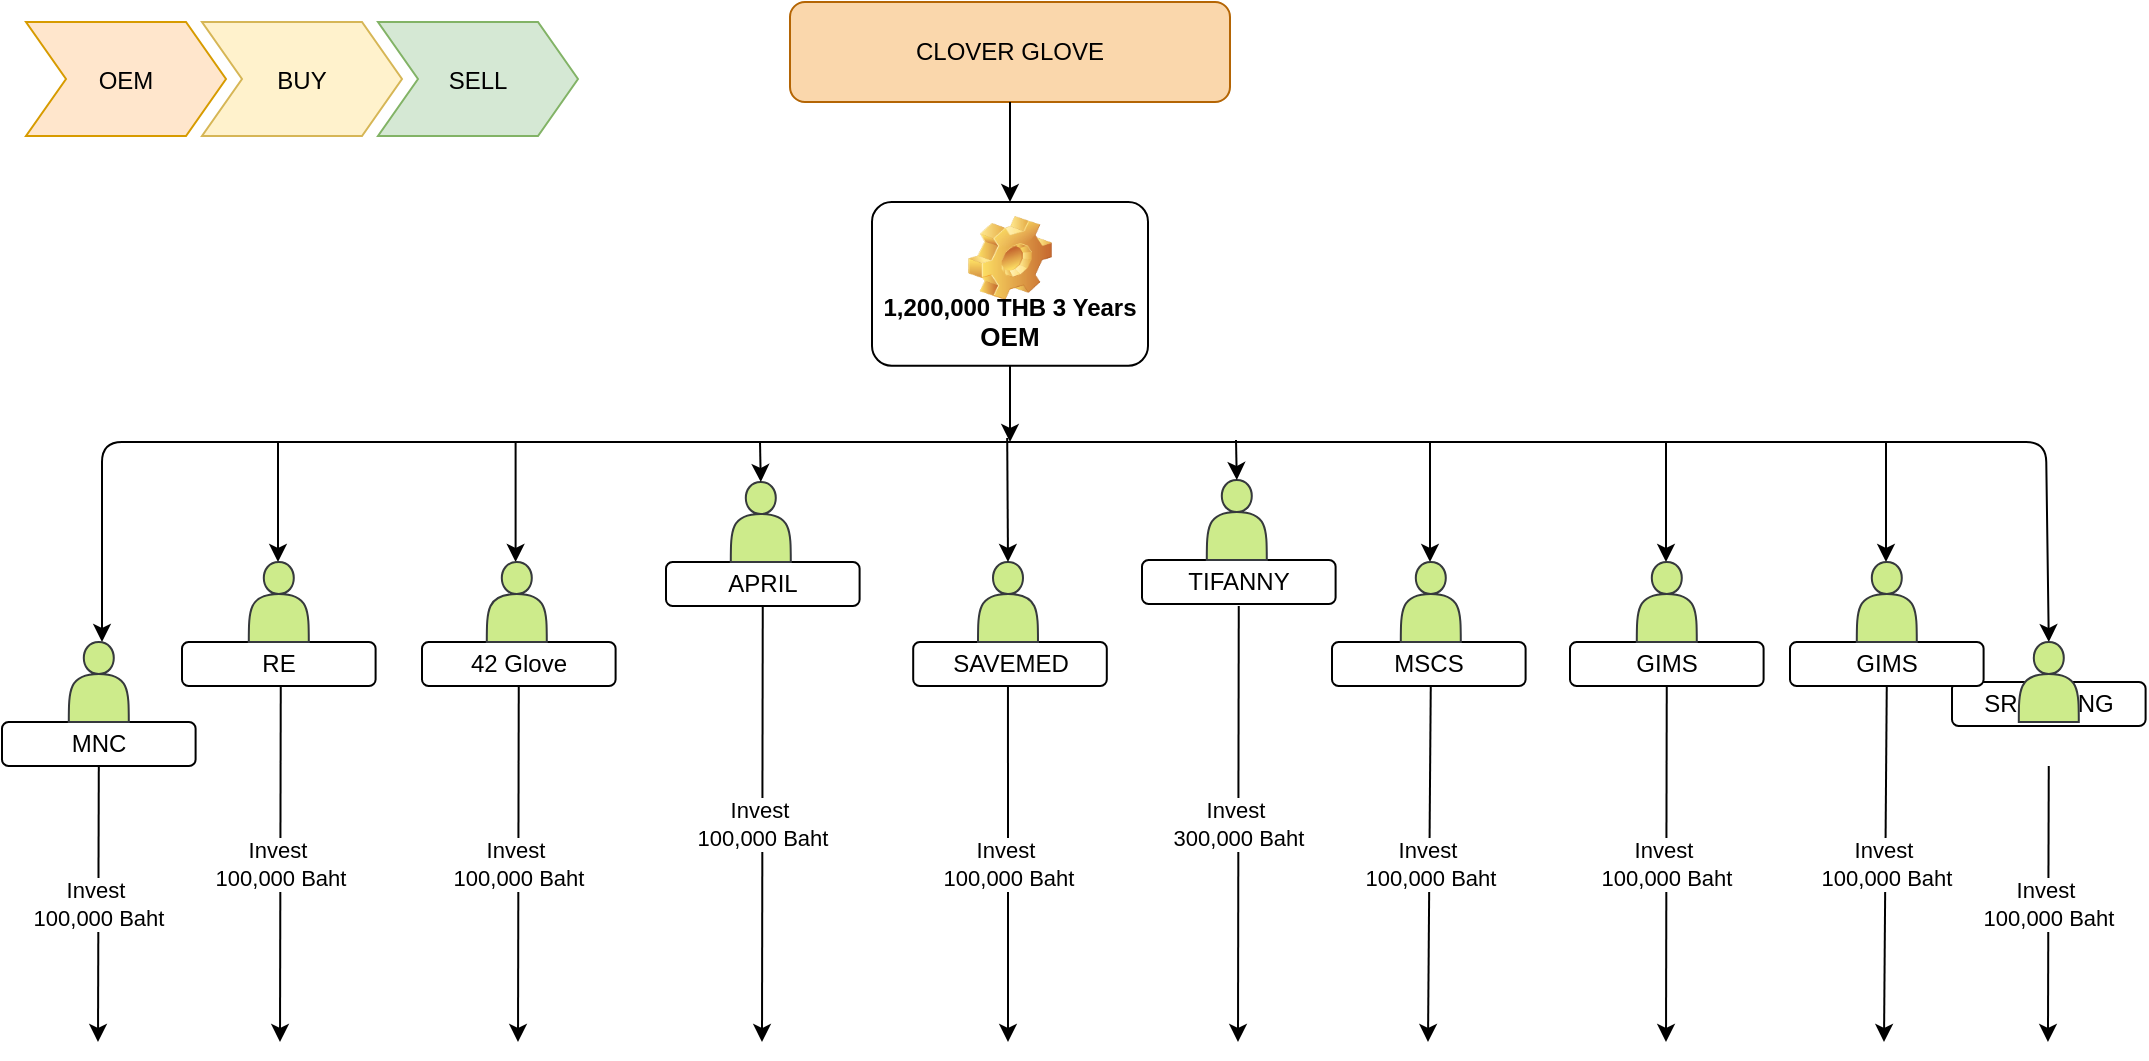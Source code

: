 <mxfile version="14.7.0" type="github">
  <diagram name="Page-1" id="19d8dcba-68ad-dc05-1034-9cf7b2a963f6">
    <mxGraphModel dx="572" dy="428" grid="1" gridSize="10" guides="1" tooltips="1" connect="1" arrows="1" fold="1" page="1" pageScale="1" pageWidth="1169" pageHeight="827" background="none" math="0" shadow="0">
      <root>
        <mxCell id="0" />
        <mxCell id="1" parent="0" />
        <mxCell id="U8TuBQ-byBsgShoGQyeG-1" value="CLOVER GLOVE" style="rounded=1;whiteSpace=wrap;html=1;fillColor=#fad7ac;strokeColor=#b46504;" vertex="1" parent="1">
          <mxGeometry x="452" y="20" width="220" height="50" as="geometry" />
        </mxCell>
        <mxCell id="U8TuBQ-byBsgShoGQyeG-4" value="" style="endArrow=classic;html=1;exitX=0.5;exitY=1;exitDx=0;exitDy=0;entryX=0.5;entryY=0;entryDx=0;entryDy=0;" edge="1" parent="1">
          <mxGeometry width="50" height="50" relative="1" as="geometry">
            <mxPoint x="562" y="70" as="sourcePoint" />
            <mxPoint x="562" y="120" as="targetPoint" />
          </mxGeometry>
        </mxCell>
        <mxCell id="U8TuBQ-byBsgShoGQyeG-38" style="edgeStyle=orthogonalEdgeStyle;rounded=0;orthogonalLoop=1;jettySize=auto;html=1;" edge="1" parent="1">
          <mxGeometry relative="1" as="geometry">
            <mxPoint x="562" y="240" as="targetPoint" />
            <mxPoint x="562" y="180" as="sourcePoint" />
          </mxGeometry>
        </mxCell>
        <mxCell id="U8TuBQ-byBsgShoGQyeG-8" value="" style="endArrow=classic;startArrow=classic;html=1;entryX=0.5;entryY=0;entryDx=0;entryDy=0;" edge="1" parent="1" target="U8TuBQ-byBsgShoGQyeG-21">
          <mxGeometry width="50" height="50" relative="1" as="geometry">
            <mxPoint x="108" y="340" as="sourcePoint" />
            <mxPoint x="1058" y="340" as="targetPoint" />
            <Array as="points">
              <mxPoint x="108" y="240" />
              <mxPoint x="578" y="240" />
              <mxPoint x="1080" y="240" />
            </Array>
          </mxGeometry>
        </mxCell>
        <mxCell id="U8TuBQ-byBsgShoGQyeG-9" value="MNC" style="rounded=1;whiteSpace=wrap;html=1;" vertex="1" parent="1">
          <mxGeometry x="58" y="380" width="96.8" height="22" as="geometry" />
        </mxCell>
        <mxCell id="U8TuBQ-byBsgShoGQyeG-14" value="" style="shape=actor;whiteSpace=wrap;html=1;fillColor=#cdeb8b;strokeColor=#36393d;" vertex="1" parent="1">
          <mxGeometry x="91.4" y="340" width="30" height="40" as="geometry" />
        </mxCell>
        <mxCell id="U8TuBQ-byBsgShoGQyeG-18" value="APRIL" style="rounded=1;whiteSpace=wrap;html=1;" vertex="1" parent="1">
          <mxGeometry x="390" y="300" width="96.8" height="22" as="geometry" />
        </mxCell>
        <mxCell id="U8TuBQ-byBsgShoGQyeG-19" value="" style="shape=actor;whiteSpace=wrap;html=1;fillColor=#cdeb8b;strokeColor=#36393d;" vertex="1" parent="1">
          <mxGeometry x="422.4" y="260" width="30" height="40" as="geometry" />
        </mxCell>
        <mxCell id="U8TuBQ-byBsgShoGQyeG-20" value="SRIMUANG" style="rounded=1;whiteSpace=wrap;html=1;" vertex="1" parent="1">
          <mxGeometry x="1033" y="360" width="96.8" height="22" as="geometry" />
        </mxCell>
        <mxCell id="U8TuBQ-byBsgShoGQyeG-21" value="" style="shape=actor;whiteSpace=wrap;html=1;fillColor=#cdeb8b;strokeColor=#36393d;" vertex="1" parent="1">
          <mxGeometry x="1066.4" y="340" width="30" height="40" as="geometry" />
        </mxCell>
        <mxCell id="U8TuBQ-byBsgShoGQyeG-22" value="" style="endArrow=classic;html=1;" edge="1" parent="1">
          <mxGeometry width="50" height="50" relative="1" as="geometry">
            <mxPoint x="772" y="240" as="sourcePoint" />
            <mxPoint x="772" y="300" as="targetPoint" />
          </mxGeometry>
        </mxCell>
        <mxCell id="U8TuBQ-byBsgShoGQyeG-23" value="" style="endArrow=classic;html=1;" edge="1" parent="1">
          <mxGeometry width="50" height="50" relative="1" as="geometry">
            <mxPoint x="890" y="240" as="sourcePoint" />
            <mxPoint x="890" y="300" as="targetPoint" />
          </mxGeometry>
        </mxCell>
        <mxCell id="U8TuBQ-byBsgShoGQyeG-24" value="" style="endArrow=classic;html=1;" edge="1" parent="1">
          <mxGeometry width="50" height="50" relative="1" as="geometry">
            <mxPoint x="314.8" y="240" as="sourcePoint" />
            <mxPoint x="314.8" y="300" as="targetPoint" />
          </mxGeometry>
        </mxCell>
        <mxCell id="U8TuBQ-byBsgShoGQyeG-25" value="" style="endArrow=classic;html=1;" edge="1" parent="1">
          <mxGeometry width="50" height="50" relative="1" as="geometry">
            <mxPoint x="196" y="240" as="sourcePoint" />
            <mxPoint x="196" y="300" as="targetPoint" />
          </mxGeometry>
        </mxCell>
        <mxCell id="U8TuBQ-byBsgShoGQyeG-26" value="RE" style="rounded=1;whiteSpace=wrap;html=1;" vertex="1" parent="1">
          <mxGeometry x="148" y="340" width="96.8" height="22" as="geometry" />
        </mxCell>
        <mxCell id="U8TuBQ-byBsgShoGQyeG-27" value="" style="shape=actor;whiteSpace=wrap;html=1;fillColor=#cdeb8b;strokeColor=#36393d;" vertex="1" parent="1">
          <mxGeometry x="181.4" y="300" width="30" height="40" as="geometry" />
        </mxCell>
        <mxCell id="U8TuBQ-byBsgShoGQyeG-28" value="42 Glove" style="rounded=1;whiteSpace=wrap;html=1;" vertex="1" parent="1">
          <mxGeometry x="268" y="340" width="96.8" height="22" as="geometry" />
        </mxCell>
        <mxCell id="U8TuBQ-byBsgShoGQyeG-29" value="" style="shape=actor;whiteSpace=wrap;html=1;fillColor=#cdeb8b;strokeColor=#36393d;" vertex="1" parent="1">
          <mxGeometry x="300.4" y="300" width="30" height="40" as="geometry" />
        </mxCell>
        <mxCell id="U8TuBQ-byBsgShoGQyeG-30" value="MSCS" style="rounded=1;whiteSpace=wrap;html=1;" vertex="1" parent="1">
          <mxGeometry x="723" y="340" width="96.8" height="22" as="geometry" />
        </mxCell>
        <mxCell id="U8TuBQ-byBsgShoGQyeG-31" value="" style="shape=actor;whiteSpace=wrap;html=1;fillColor=#cdeb8b;strokeColor=#36393d;" vertex="1" parent="1">
          <mxGeometry x="757.4" y="300" width="30" height="40" as="geometry" />
        </mxCell>
        <mxCell id="U8TuBQ-byBsgShoGQyeG-32" value="GIMS" style="rounded=1;whiteSpace=wrap;html=1;" vertex="1" parent="1">
          <mxGeometry x="842" y="340" width="96.8" height="22" as="geometry" />
        </mxCell>
        <mxCell id="U8TuBQ-byBsgShoGQyeG-33" value="" style="shape=actor;whiteSpace=wrap;html=1;fillColor=#cdeb8b;strokeColor=#36393d;" vertex="1" parent="1">
          <mxGeometry x="875.4" y="300" width="30" height="40" as="geometry" />
        </mxCell>
        <mxCell id="U8TuBQ-byBsgShoGQyeG-42" value="" style="endArrow=classic;html=1;entryX=0.5;entryY=0;entryDx=0;entryDy=0;" edge="1" parent="1" target="U8TuBQ-byBsgShoGQyeG-19">
          <mxGeometry width="50" height="50" relative="1" as="geometry">
            <mxPoint x="437" y="240" as="sourcePoint" />
            <mxPoint x="417" y="230" as="targetPoint" />
          </mxGeometry>
        </mxCell>
        <mxCell id="U8TuBQ-byBsgShoGQyeG-43" value="TIFANNY" style="rounded=1;whiteSpace=wrap;html=1;" vertex="1" parent="1">
          <mxGeometry x="628" y="299" width="96.8" height="22" as="geometry" />
        </mxCell>
        <mxCell id="U8TuBQ-byBsgShoGQyeG-44" value="" style="shape=actor;whiteSpace=wrap;html=1;fillColor=#cdeb8b;strokeColor=#36393d;" vertex="1" parent="1">
          <mxGeometry x="660.4" y="259" width="30" height="40" as="geometry" />
        </mxCell>
        <mxCell id="U8TuBQ-byBsgShoGQyeG-45" value="" style="endArrow=classic;html=1;entryX=0.5;entryY=0;entryDx=0;entryDy=0;" edge="1" parent="1" target="U8TuBQ-byBsgShoGQyeG-44">
          <mxGeometry width="50" height="50" relative="1" as="geometry">
            <mxPoint x="675" y="239" as="sourcePoint" />
            <mxPoint x="655" y="229" as="targetPoint" />
          </mxGeometry>
        </mxCell>
        <mxCell id="U8TuBQ-byBsgShoGQyeG-47" value="" style="endArrow=classic;html=1;" edge="1" parent="1">
          <mxGeometry width="50" height="50" relative="1" as="geometry">
            <mxPoint x="1000" y="240" as="sourcePoint" />
            <mxPoint x="1000" y="300" as="targetPoint" />
          </mxGeometry>
        </mxCell>
        <mxCell id="U8TuBQ-byBsgShoGQyeG-48" value="GIMS" style="rounded=1;whiteSpace=wrap;html=1;" vertex="1" parent="1">
          <mxGeometry x="952" y="340" width="96.8" height="22" as="geometry" />
        </mxCell>
        <mxCell id="U8TuBQ-byBsgShoGQyeG-49" value="" style="shape=actor;whiteSpace=wrap;html=1;fillColor=#cdeb8b;strokeColor=#36393d;" vertex="1" parent="1">
          <mxGeometry x="985.4" y="300" width="30" height="40" as="geometry" />
        </mxCell>
        <mxCell id="U8TuBQ-byBsgShoGQyeG-50" value="SAVEMED" style="rounded=1;whiteSpace=wrap;html=1;" vertex="1" parent="1">
          <mxGeometry x="513.6" y="340" width="96.8" height="22" as="geometry" />
        </mxCell>
        <mxCell id="U8TuBQ-byBsgShoGQyeG-51" value="" style="shape=actor;whiteSpace=wrap;html=1;fillColor=#cdeb8b;strokeColor=#36393d;" vertex="1" parent="1">
          <mxGeometry x="546" y="300" width="30" height="40" as="geometry" />
        </mxCell>
        <mxCell id="U8TuBQ-byBsgShoGQyeG-52" value="" style="endArrow=classic;html=1;entryX=0.5;entryY=0;entryDx=0;entryDy=0;" edge="1" parent="1" target="U8TuBQ-byBsgShoGQyeG-51">
          <mxGeometry width="50" height="50" relative="1" as="geometry">
            <mxPoint x="560.6" y="238" as="sourcePoint" />
            <mxPoint x="540.6" y="228" as="targetPoint" />
          </mxGeometry>
        </mxCell>
        <mxCell id="U8TuBQ-byBsgShoGQyeG-58" value="BUY" style="shape=step;perimeter=stepPerimeter;fixedSize=1;points=[];fillColor=#fff2cc;strokeColor=#d6b656;" vertex="1" parent="1">
          <mxGeometry x="158" y="30" width="100" height="57" as="geometry" />
        </mxCell>
        <mxCell id="U8TuBQ-byBsgShoGQyeG-59" value="SELL" style="shape=step;perimeter=stepPerimeter;fixedSize=1;points=[];fillColor=#d5e8d4;strokeColor=#82b366;" vertex="1" parent="1">
          <mxGeometry x="246" y="30" width="100" height="57" as="geometry" />
        </mxCell>
        <mxCell id="U8TuBQ-byBsgShoGQyeG-57" value="OEM" style="shape=step;perimeter=stepPerimeter;fixedSize=1;points=[];fillColor=#ffe6cc;strokeColor=#d79b00;" vertex="1" parent="1">
          <mxGeometry x="70" y="30" width="100" height="57" as="geometry" />
        </mxCell>
        <mxCell id="U8TuBQ-byBsgShoGQyeG-62" value="Invest&amp;nbsp;&lt;br&gt;100,000 Baht" style="endArrow=classic;html=1;exitX=0.5;exitY=1;exitDx=0;exitDy=0;" edge="1" parent="1" source="U8TuBQ-byBsgShoGQyeG-9">
          <mxGeometry width="50" height="50" relative="1" as="geometry">
            <mxPoint x="106" y="410" as="sourcePoint" />
            <mxPoint x="106" y="540" as="targetPoint" />
          </mxGeometry>
        </mxCell>
        <mxCell id="U8TuBQ-byBsgShoGQyeG-63" value="Invest&amp;nbsp;&lt;br&gt;100,000 Baht" style="endArrow=classic;html=1;exitX=0.5;exitY=1;exitDx=0;exitDy=0;" edge="1" parent="1">
          <mxGeometry width="50" height="50" relative="1" as="geometry">
            <mxPoint x="197.38" y="362" as="sourcePoint" />
            <mxPoint x="197" y="540" as="targetPoint" />
          </mxGeometry>
        </mxCell>
        <mxCell id="U8TuBQ-byBsgShoGQyeG-64" value="Invest&amp;nbsp;&lt;br&gt;100,000 Baht" style="endArrow=classic;html=1;exitX=0.5;exitY=1;exitDx=0;exitDy=0;" edge="1" parent="1">
          <mxGeometry width="50" height="50" relative="1" as="geometry">
            <mxPoint x="316.38" y="362" as="sourcePoint" />
            <mxPoint x="316" y="540" as="targetPoint" />
          </mxGeometry>
        </mxCell>
        <mxCell id="U8TuBQ-byBsgShoGQyeG-65" value="Invest&amp;nbsp;&lt;br&gt;100,000 Baht" style="endArrow=classic;html=1;exitX=0.5;exitY=1;exitDx=0;exitDy=0;" edge="1" parent="1">
          <mxGeometry width="50" height="50" relative="1" as="geometry">
            <mxPoint x="438.38" y="322" as="sourcePoint" />
            <mxPoint x="438" y="540" as="targetPoint" />
          </mxGeometry>
        </mxCell>
        <mxCell id="U8TuBQ-byBsgShoGQyeG-66" value="Invest&amp;nbsp;&lt;br&gt;100,000 Baht" style="endArrow=classic;html=1;exitX=0.5;exitY=1;exitDx=0;exitDy=0;" edge="1" parent="1">
          <mxGeometry width="50" height="50" relative="1" as="geometry">
            <mxPoint x="560.98" y="362" as="sourcePoint" />
            <mxPoint x="561" y="540" as="targetPoint" />
          </mxGeometry>
        </mxCell>
        <mxCell id="U8TuBQ-byBsgShoGQyeG-67" value="Invest&amp;nbsp;&lt;br&gt;300,000 Baht" style="endArrow=classic;html=1;exitX=0.5;exitY=1;exitDx=0;exitDy=0;" edge="1" parent="1">
          <mxGeometry width="50" height="50" relative="1" as="geometry">
            <mxPoint x="676.38" y="322" as="sourcePoint" />
            <mxPoint x="676" y="540" as="targetPoint" />
          </mxGeometry>
        </mxCell>
        <mxCell id="U8TuBQ-byBsgShoGQyeG-68" value="Invest&amp;nbsp;&lt;br&gt;100,000 Baht" style="endArrow=classic;html=1;exitX=0.5;exitY=1;exitDx=0;exitDy=0;" edge="1" parent="1">
          <mxGeometry width="50" height="50" relative="1" as="geometry">
            <mxPoint x="772.38" y="362" as="sourcePoint" />
            <mxPoint x="771" y="540" as="targetPoint" />
          </mxGeometry>
        </mxCell>
        <mxCell id="U8TuBQ-byBsgShoGQyeG-69" value="Invest&amp;nbsp;&lt;br&gt;100,000 Baht" style="endArrow=classic;html=1;exitX=0.5;exitY=1;exitDx=0;exitDy=0;" edge="1" parent="1">
          <mxGeometry width="50" height="50" relative="1" as="geometry">
            <mxPoint x="890.38" y="362" as="sourcePoint" />
            <mxPoint x="890" y="540" as="targetPoint" />
          </mxGeometry>
        </mxCell>
        <mxCell id="U8TuBQ-byBsgShoGQyeG-70" value="Invest&amp;nbsp;&lt;br&gt;100,000 Baht" style="endArrow=classic;html=1;exitX=0.5;exitY=1;exitDx=0;exitDy=0;" edge="1" parent="1">
          <mxGeometry width="50" height="50" relative="1" as="geometry">
            <mxPoint x="1000.38" y="362" as="sourcePoint" />
            <mxPoint x="999" y="540" as="targetPoint" />
          </mxGeometry>
        </mxCell>
        <mxCell id="U8TuBQ-byBsgShoGQyeG-71" value="Invest&amp;nbsp;&lt;br&gt;100,000 Baht" style="endArrow=classic;html=1;exitX=0.5;exitY=1;exitDx=0;exitDy=0;" edge="1" parent="1">
          <mxGeometry width="50" height="50" relative="1" as="geometry">
            <mxPoint x="1081.38" y="402" as="sourcePoint" />
            <mxPoint x="1080.98" y="540.0" as="targetPoint" />
          </mxGeometry>
        </mxCell>
        <mxCell id="U8TuBQ-byBsgShoGQyeG-72" value="1,200,000 THB 3 Years&lt;br&gt;&lt;font style=&quot;font-size: 13px&quot;&gt;OEM&lt;/font&gt;" style="label;whiteSpace=wrap;html=1;align=center;verticalAlign=bottom;spacingLeft=0;spacingBottom=4;imageAlign=center;imageVerticalAlign=top;image=img/clipart/Gear_128x128.png;arcSize=12;" vertex="1" parent="1">
          <mxGeometry x="493" y="120" width="138" height="81.86" as="geometry" />
        </mxCell>
      </root>
    </mxGraphModel>
  </diagram>
</mxfile>
